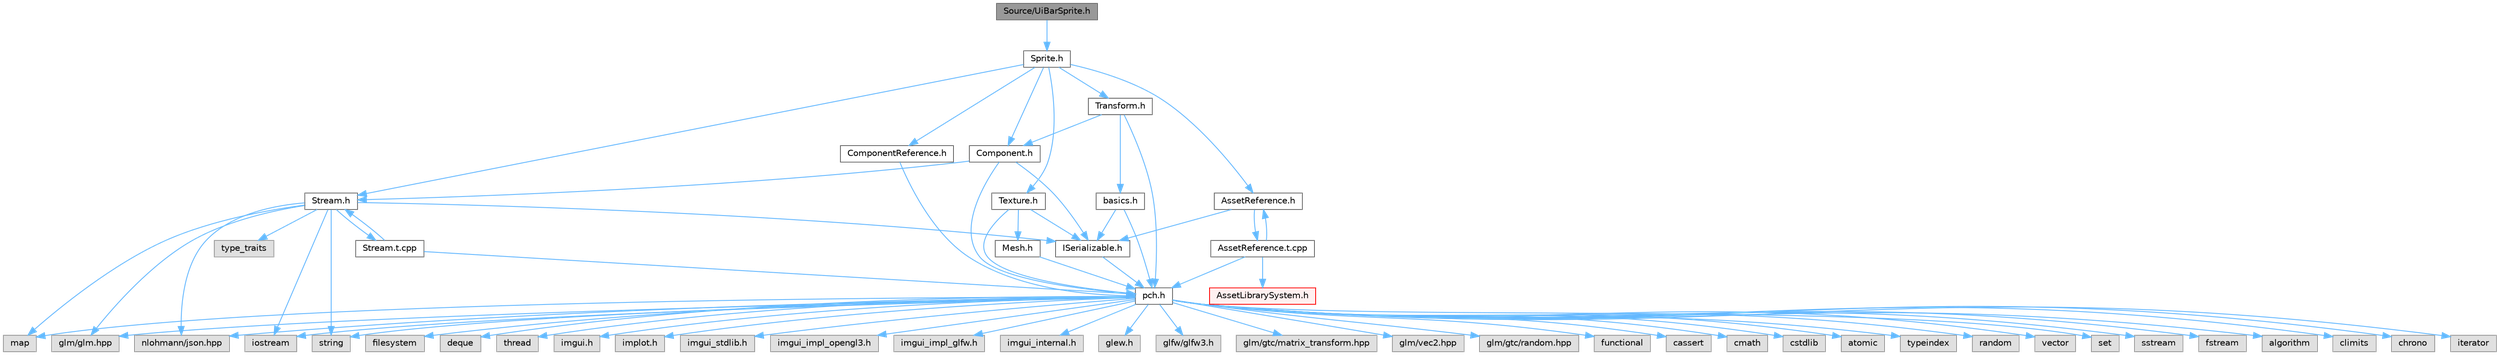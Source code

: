digraph "Source/UiBarSprite.h"
{
 // LATEX_PDF_SIZE
  bgcolor="transparent";
  edge [fontname=Helvetica,fontsize=10,labelfontname=Helvetica,labelfontsize=10];
  node [fontname=Helvetica,fontsize=10,shape=box,height=0.2,width=0.4];
  Node1 [id="Node000001",label="Source/UiBarSprite.h",height=0.2,width=0.4,color="gray40", fillcolor="grey60", style="filled", fontcolor="black",tooltip="sprite that renders a ui bar"];
  Node1 -> Node2 [id="edge1_Node000001_Node000002",color="steelblue1",style="solid",tooltip=" "];
  Node2 [id="Node000002",label="Sprite.h",height=0.2,width=0.4,color="grey40", fillcolor="white", style="filled",URL="$d7/d31/Sprite_8h_source.html",tooltip=" "];
  Node2 -> Node3 [id="edge2_Node000002_Node000003",color="steelblue1",style="solid",tooltip=" "];
  Node3 [id="Node000003",label="Component.h",height=0.2,width=0.4,color="grey40", fillcolor="white", style="filled",URL="$d0/da1/Component_8h.html",tooltip="Virtual component header."];
  Node3 -> Node4 [id="edge3_Node000003_Node000004",color="steelblue1",style="solid",tooltip=" "];
  Node4 [id="Node000004",label="pch.h",height=0.2,width=0.4,color="grey40", fillcolor="white", style="filled",URL="$de/d3a/pch_8h.html",tooltip="This is a precompiled header file."];
  Node4 -> Node5 [id="edge4_Node000004_Node000005",color="steelblue1",style="solid",tooltip=" "];
  Node5 [id="Node000005",label="functional",height=0.2,width=0.4,color="grey60", fillcolor="#E0E0E0", style="filled",tooltip=" "];
  Node4 -> Node6 [id="edge5_Node000004_Node000006",color="steelblue1",style="solid",tooltip=" "];
  Node6 [id="Node000006",label="iostream",height=0.2,width=0.4,color="grey60", fillcolor="#E0E0E0", style="filled",tooltip=" "];
  Node4 -> Node7 [id="edge6_Node000004_Node000007",color="steelblue1",style="solid",tooltip=" "];
  Node7 [id="Node000007",label="cassert",height=0.2,width=0.4,color="grey60", fillcolor="#E0E0E0", style="filled",tooltip=" "];
  Node4 -> Node8 [id="edge7_Node000004_Node000008",color="steelblue1",style="solid",tooltip=" "];
  Node8 [id="Node000008",label="cmath",height=0.2,width=0.4,color="grey60", fillcolor="#E0E0E0", style="filled",tooltip=" "];
  Node4 -> Node9 [id="edge8_Node000004_Node000009",color="steelblue1",style="solid",tooltip=" "];
  Node9 [id="Node000009",label="cstdlib",height=0.2,width=0.4,color="grey60", fillcolor="#E0E0E0", style="filled",tooltip=" "];
  Node4 -> Node10 [id="edge9_Node000004_Node000010",color="steelblue1",style="solid",tooltip=" "];
  Node10 [id="Node000010",label="atomic",height=0.2,width=0.4,color="grey60", fillcolor="#E0E0E0", style="filled",tooltip=" "];
  Node4 -> Node11 [id="edge10_Node000004_Node000011",color="steelblue1",style="solid",tooltip=" "];
  Node11 [id="Node000011",label="typeindex",height=0.2,width=0.4,color="grey60", fillcolor="#E0E0E0", style="filled",tooltip=" "];
  Node4 -> Node12 [id="edge11_Node000004_Node000012",color="steelblue1",style="solid",tooltip=" "];
  Node12 [id="Node000012",label="random",height=0.2,width=0.4,color="grey60", fillcolor="#E0E0E0", style="filled",tooltip=" "];
  Node4 -> Node13 [id="edge12_Node000004_Node000013",color="steelblue1",style="solid",tooltip=" "];
  Node13 [id="Node000013",label="vector",height=0.2,width=0.4,color="grey60", fillcolor="#E0E0E0", style="filled",tooltip=" "];
  Node4 -> Node14 [id="edge13_Node000004_Node000014",color="steelblue1",style="solid",tooltip=" "];
  Node14 [id="Node000014",label="string",height=0.2,width=0.4,color="grey60", fillcolor="#E0E0E0", style="filled",tooltip=" "];
  Node4 -> Node15 [id="edge14_Node000004_Node000015",color="steelblue1",style="solid",tooltip=" "];
  Node15 [id="Node000015",label="map",height=0.2,width=0.4,color="grey60", fillcolor="#E0E0E0", style="filled",tooltip=" "];
  Node4 -> Node16 [id="edge15_Node000004_Node000016",color="steelblue1",style="solid",tooltip=" "];
  Node16 [id="Node000016",label="set",height=0.2,width=0.4,color="grey60", fillcolor="#E0E0E0", style="filled",tooltip=" "];
  Node4 -> Node17 [id="edge16_Node000004_Node000017",color="steelblue1",style="solid",tooltip=" "];
  Node17 [id="Node000017",label="sstream",height=0.2,width=0.4,color="grey60", fillcolor="#E0E0E0", style="filled",tooltip=" "];
  Node4 -> Node18 [id="edge17_Node000004_Node000018",color="steelblue1",style="solid",tooltip=" "];
  Node18 [id="Node000018",label="fstream",height=0.2,width=0.4,color="grey60", fillcolor="#E0E0E0", style="filled",tooltip=" "];
  Node4 -> Node19 [id="edge18_Node000004_Node000019",color="steelblue1",style="solid",tooltip=" "];
  Node19 [id="Node000019",label="algorithm",height=0.2,width=0.4,color="grey60", fillcolor="#E0E0E0", style="filled",tooltip=" "];
  Node4 -> Node20 [id="edge19_Node000004_Node000020",color="steelblue1",style="solid",tooltip=" "];
  Node20 [id="Node000020",label="climits",height=0.2,width=0.4,color="grey60", fillcolor="#E0E0E0", style="filled",tooltip=" "];
  Node4 -> Node21 [id="edge20_Node000004_Node000021",color="steelblue1",style="solid",tooltip=" "];
  Node21 [id="Node000021",label="chrono",height=0.2,width=0.4,color="grey60", fillcolor="#E0E0E0", style="filled",tooltip=" "];
  Node4 -> Node22 [id="edge21_Node000004_Node000022",color="steelblue1",style="solid",tooltip=" "];
  Node22 [id="Node000022",label="iterator",height=0.2,width=0.4,color="grey60", fillcolor="#E0E0E0", style="filled",tooltip=" "];
  Node4 -> Node23 [id="edge22_Node000004_Node000023",color="steelblue1",style="solid",tooltip=" "];
  Node23 [id="Node000023",label="filesystem",height=0.2,width=0.4,color="grey60", fillcolor="#E0E0E0", style="filled",tooltip=" "];
  Node4 -> Node24 [id="edge23_Node000004_Node000024",color="steelblue1",style="solid",tooltip=" "];
  Node24 [id="Node000024",label="deque",height=0.2,width=0.4,color="grey60", fillcolor="#E0E0E0", style="filled",tooltip=" "];
  Node4 -> Node25 [id="edge24_Node000004_Node000025",color="steelblue1",style="solid",tooltip=" "];
  Node25 [id="Node000025",label="thread",height=0.2,width=0.4,color="grey60", fillcolor="#E0E0E0", style="filled",tooltip=" "];
  Node4 -> Node26 [id="edge25_Node000004_Node000026",color="steelblue1",style="solid",tooltip=" "];
  Node26 [id="Node000026",label="imgui.h",height=0.2,width=0.4,color="grey60", fillcolor="#E0E0E0", style="filled",tooltip=" "];
  Node4 -> Node27 [id="edge26_Node000004_Node000027",color="steelblue1",style="solid",tooltip=" "];
  Node27 [id="Node000027",label="implot.h",height=0.2,width=0.4,color="grey60", fillcolor="#E0E0E0", style="filled",tooltip=" "];
  Node4 -> Node28 [id="edge27_Node000004_Node000028",color="steelblue1",style="solid",tooltip=" "];
  Node28 [id="Node000028",label="imgui_stdlib.h",height=0.2,width=0.4,color="grey60", fillcolor="#E0E0E0", style="filled",tooltip=" "];
  Node4 -> Node29 [id="edge28_Node000004_Node000029",color="steelblue1",style="solid",tooltip=" "];
  Node29 [id="Node000029",label="imgui_impl_opengl3.h",height=0.2,width=0.4,color="grey60", fillcolor="#E0E0E0", style="filled",tooltip=" "];
  Node4 -> Node30 [id="edge29_Node000004_Node000030",color="steelblue1",style="solid",tooltip=" "];
  Node30 [id="Node000030",label="imgui_impl_glfw.h",height=0.2,width=0.4,color="grey60", fillcolor="#E0E0E0", style="filled",tooltip=" "];
  Node4 -> Node31 [id="edge30_Node000004_Node000031",color="steelblue1",style="solid",tooltip=" "];
  Node31 [id="Node000031",label="imgui_internal.h",height=0.2,width=0.4,color="grey60", fillcolor="#E0E0E0", style="filled",tooltip=" "];
  Node4 -> Node32 [id="edge31_Node000004_Node000032",color="steelblue1",style="solid",tooltip=" "];
  Node32 [id="Node000032",label="glew.h",height=0.2,width=0.4,color="grey60", fillcolor="#E0E0E0", style="filled",tooltip=" "];
  Node4 -> Node33 [id="edge32_Node000004_Node000033",color="steelblue1",style="solid",tooltip=" "];
  Node33 [id="Node000033",label="glfw/glfw3.h",height=0.2,width=0.4,color="grey60", fillcolor="#E0E0E0", style="filled",tooltip=" "];
  Node4 -> Node34 [id="edge33_Node000004_Node000034",color="steelblue1",style="solid",tooltip=" "];
  Node34 [id="Node000034",label="glm/glm.hpp",height=0.2,width=0.4,color="grey60", fillcolor="#E0E0E0", style="filled",tooltip=" "];
  Node4 -> Node35 [id="edge34_Node000004_Node000035",color="steelblue1",style="solid",tooltip=" "];
  Node35 [id="Node000035",label="glm/gtc/matrix_transform.hpp",height=0.2,width=0.4,color="grey60", fillcolor="#E0E0E0", style="filled",tooltip=" "];
  Node4 -> Node36 [id="edge35_Node000004_Node000036",color="steelblue1",style="solid",tooltip=" "];
  Node36 [id="Node000036",label="glm/vec2.hpp",height=0.2,width=0.4,color="grey60", fillcolor="#E0E0E0", style="filled",tooltip=" "];
  Node4 -> Node37 [id="edge36_Node000004_Node000037",color="steelblue1",style="solid",tooltip=" "];
  Node37 [id="Node000037",label="glm/gtc/random.hpp",height=0.2,width=0.4,color="grey60", fillcolor="#E0E0E0", style="filled",tooltip=" "];
  Node4 -> Node38 [id="edge37_Node000004_Node000038",color="steelblue1",style="solid",tooltip=" "];
  Node38 [id="Node000038",label="nlohmann/json.hpp",height=0.2,width=0.4,color="grey60", fillcolor="#E0E0E0", style="filled",tooltip=" "];
  Node3 -> Node39 [id="edge38_Node000003_Node000039",color="steelblue1",style="solid",tooltip=" "];
  Node39 [id="Node000039",label="ISerializable.h",height=0.2,width=0.4,color="grey40", fillcolor="white", style="filled",URL="$dd/d7f/ISerializable_8h.html",tooltip="interface for all serializable objects"];
  Node39 -> Node4 [id="edge39_Node000039_Node000004",color="steelblue1",style="solid",tooltip=" "];
  Node3 -> Node40 [id="edge40_Node000003_Node000040",color="steelblue1",style="solid",tooltip=" "];
  Node40 [id="Node000040",label="Stream.h",height=0.2,width=0.4,color="grey40", fillcolor="white", style="filled",URL="$de/dd1/Stream_8h.html",tooltip="JSON File reading/writing."];
  Node40 -> Node14 [id="edge41_Node000040_Node000014",color="steelblue1",style="solid",tooltip=" "];
  Node40 -> Node15 [id="edge42_Node000040_Node000015",color="steelblue1",style="solid",tooltip=" "];
  Node40 -> Node34 [id="edge43_Node000040_Node000034",color="steelblue1",style="solid",tooltip=" "];
  Node40 -> Node38 [id="edge44_Node000040_Node000038",color="steelblue1",style="solid",tooltip=" "];
  Node40 -> Node41 [id="edge45_Node000040_Node000041",color="steelblue1",style="solid",tooltip=" "];
  Node41 [id="Node000041",label="type_traits",height=0.2,width=0.4,color="grey60", fillcolor="#E0E0E0", style="filled",tooltip=" "];
  Node40 -> Node6 [id="edge46_Node000040_Node000006",color="steelblue1",style="solid",tooltip=" "];
  Node40 -> Node39 [id="edge47_Node000040_Node000039",color="steelblue1",style="solid",tooltip=" "];
  Node40 -> Node42 [id="edge48_Node000040_Node000042",color="steelblue1",style="solid",tooltip=" "];
  Node42 [id="Node000042",label="Stream.t.cpp",height=0.2,width=0.4,color="grey40", fillcolor="white", style="filled",URL="$d5/d73/Stream_8t_8cpp.html",tooltip="JSON File reading/writing."];
  Node42 -> Node4 [id="edge49_Node000042_Node000004",color="steelblue1",style="solid",tooltip=" "];
  Node42 -> Node40 [id="edge50_Node000042_Node000040",color="steelblue1",style="solid",tooltip=" "];
  Node2 -> Node40 [id="edge51_Node000002_Node000040",color="steelblue1",style="solid",tooltip=" "];
  Node2 -> Node43 [id="edge52_Node000002_Node000043",color="steelblue1",style="solid",tooltip=" "];
  Node43 [id="Node000043",label="ComponentReference.h",height=0.2,width=0.4,color="grey40", fillcolor="white", style="filled",URL="$d2/dba/ComponentReference_8h.html",tooltip="a reference to a component in the scene"];
  Node43 -> Node4 [id="edge53_Node000043_Node000004",color="steelblue1",style="solid",tooltip=" "];
  Node2 -> Node44 [id="edge54_Node000002_Node000044",color="steelblue1",style="solid",tooltip=" "];
  Node44 [id="Node000044",label="Transform.h",height=0.2,width=0.4,color="grey40", fillcolor="white", style="filled",URL="$de/dfb/Transform_8h.html",tooltip="Transform."];
  Node44 -> Node4 [id="edge55_Node000044_Node000004",color="steelblue1",style="solid",tooltip=" "];
  Node44 -> Node45 [id="edge56_Node000044_Node000045",color="steelblue1",style="solid",tooltip=" "];
  Node45 [id="Node000045",label="basics.h",height=0.2,width=0.4,color="grey40", fillcolor="white", style="filled",URL="$dc/dcc/basics_8h_source.html",tooltip=" "];
  Node45 -> Node4 [id="edge57_Node000045_Node000004",color="steelblue1",style="solid",tooltip=" "];
  Node45 -> Node39 [id="edge58_Node000045_Node000039",color="steelblue1",style="solid",tooltip=" "];
  Node44 -> Node3 [id="edge59_Node000044_Node000003",color="steelblue1",style="solid",tooltip=" "];
  Node2 -> Node46 [id="edge60_Node000002_Node000046",color="steelblue1",style="solid",tooltip=" "];
  Node46 [id="Node000046",label="AssetReference.h",height=0.2,width=0.4,color="grey40", fillcolor="white", style="filled",URL="$dc/dd6/AssetReference_8h.html",tooltip="a reference to an Asset"];
  Node46 -> Node39 [id="edge61_Node000046_Node000039",color="steelblue1",style="solid",tooltip=" "];
  Node46 -> Node47 [id="edge62_Node000046_Node000047",color="steelblue1",style="solid",tooltip=" "];
  Node47 [id="Node000047",label="AssetReference.t.cpp",height=0.2,width=0.4,color="grey40", fillcolor="white", style="filled",URL="$d7/d1f/AssetReference_8t_8cpp.html",tooltip="a reference to an Asset"];
  Node47 -> Node4 [id="edge63_Node000047_Node000004",color="steelblue1",style="solid",tooltip=" "];
  Node47 -> Node46 [id="edge64_Node000047_Node000046",color="steelblue1",style="solid",tooltip=" "];
  Node47 -> Node48 [id="edge65_Node000047_Node000048",color="steelblue1",style="solid",tooltip=" "];
  Node48 [id="Node000048",label="AssetLibrarySystem.h",height=0.2,width=0.4,color="red", fillcolor="#FFF0F0", style="filled",URL="$db/dc7/AssetLibrarySystem_8h.html",tooltip="Asset System."];
  Node2 -> Node55 [id="edge66_Node000002_Node000055",color="steelblue1",style="solid",tooltip=" "];
  Node55 [id="Node000055",label="Texture.h",height=0.2,width=0.4,color="grey40", fillcolor="white", style="filled",URL="$d9/dbf/Texture_8h.html",tooltip="Header for the OpenGL texture wrapper."];
  Node55 -> Node4 [id="edge67_Node000055_Node000004",color="steelblue1",style="solid",tooltip=" "];
  Node55 -> Node39 [id="edge68_Node000055_Node000039",color="steelblue1",style="solid",tooltip=" "];
  Node55 -> Node56 [id="edge69_Node000055_Node000056",color="steelblue1",style="solid",tooltip=" "];
  Node56 [id="Node000056",label="Mesh.h",height=0.2,width=0.4,color="grey40", fillcolor="white", style="filled",URL="$d9/d31/Mesh_8h.html",tooltip="Mesh class - holds on to buffer/VAO references, draws their contents."];
  Node56 -> Node4 [id="edge70_Node000056_Node000004",color="steelblue1",style="solid",tooltip=" "];
}
